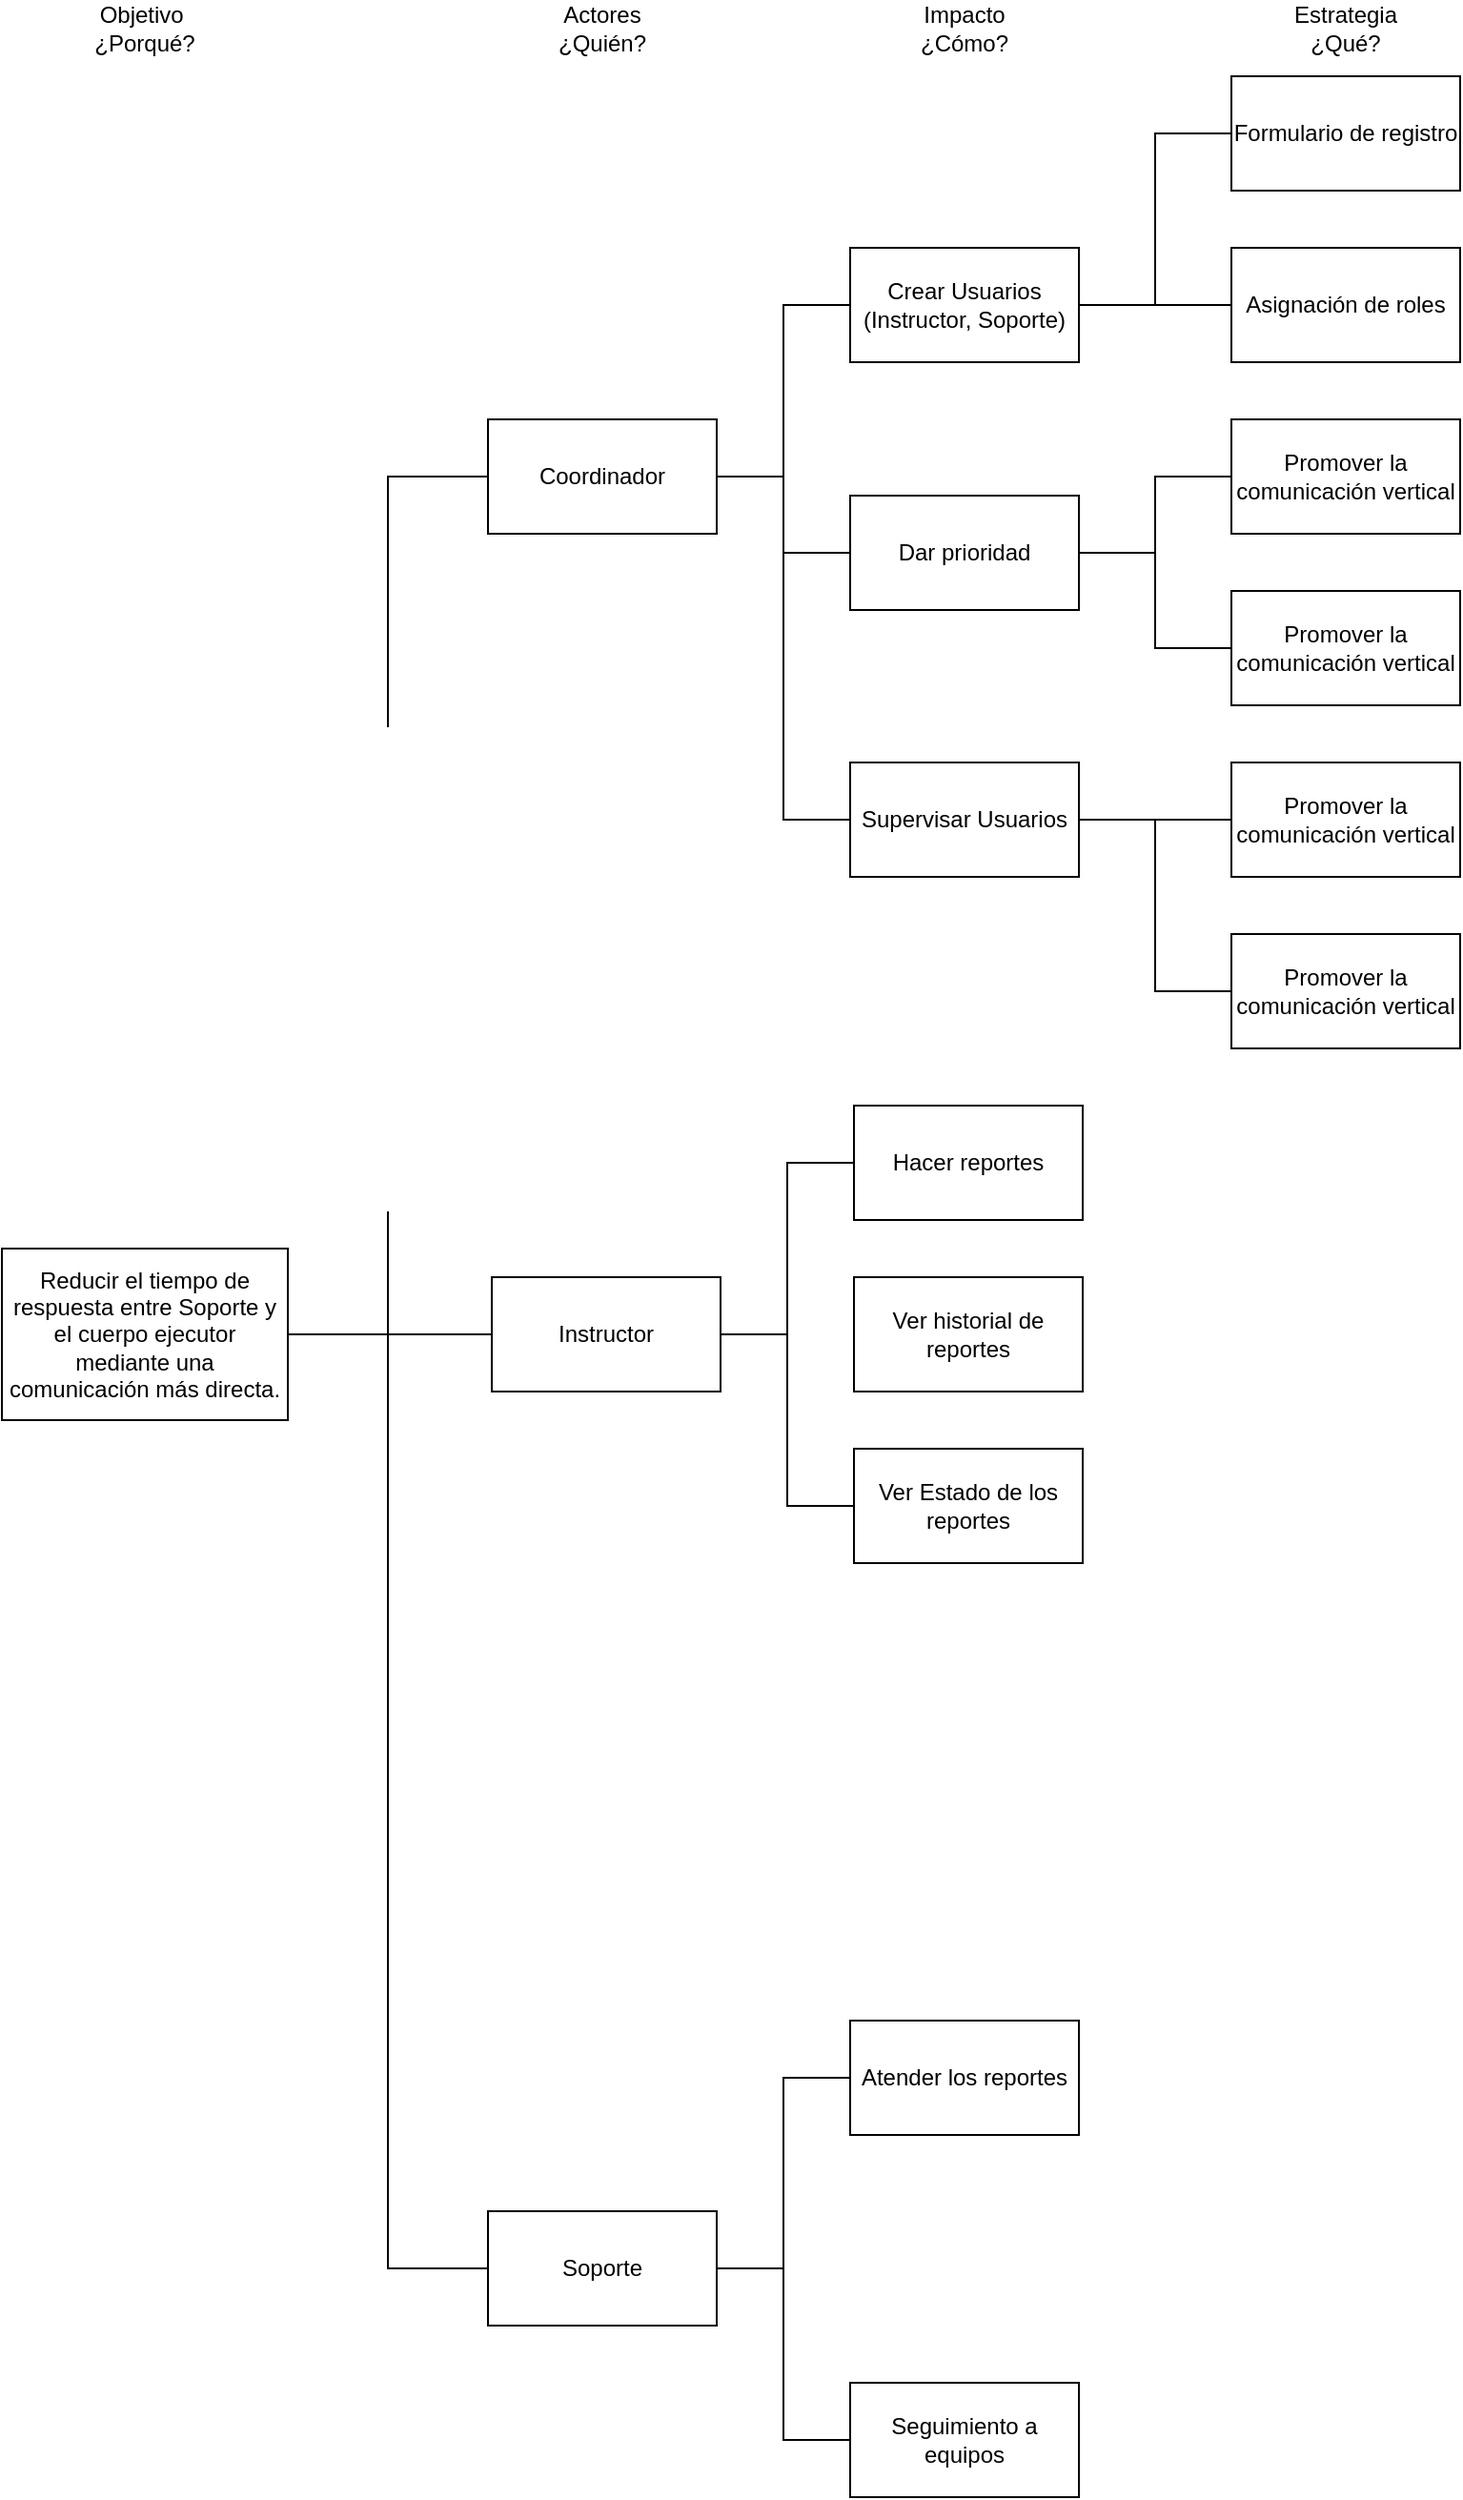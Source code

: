 <mxfile version="24.4.13" type="google">
  <diagram name="Página-1" id="Q6qQEENSggO_IDhf94wd">
    <mxGraphModel grid="1" page="1" gridSize="10" guides="1" tooltips="1" connect="1" arrows="1" fold="1" pageScale="1" pageWidth="827" pageHeight="1169" math="0" shadow="0">
      <root>
        <mxCell id="0" />
        <mxCell id="1" parent="0" />
        <mxCell id="jJ4Ogwf5QwpstL8a6vJ8-6" style="edgeStyle=orthogonalEdgeStyle;rounded=0;orthogonalLoop=1;jettySize=auto;html=1;exitX=1;exitY=0.5;exitDx=0;exitDy=0;entryX=0;entryY=0.5;entryDx=0;entryDy=0;endArrow=none;endFill=0;" edge="1" parent="1" source="jJ4Ogwf5QwpstL8a6vJ8-1" target="jJ4Ogwf5QwpstL8a6vJ8-3">
          <mxGeometry relative="1" as="geometry" />
        </mxCell>
        <mxCell id="jJ4Ogwf5QwpstL8a6vJ8-7" style="edgeStyle=orthogonalEdgeStyle;rounded=0;orthogonalLoop=1;jettySize=auto;html=1;exitX=1;exitY=0.5;exitDx=0;exitDy=0;entryX=0;entryY=0.5;entryDx=0;entryDy=0;endArrow=none;endFill=0;" edge="1" parent="1" source="jJ4Ogwf5QwpstL8a6vJ8-1" target="jJ4Ogwf5QwpstL8a6vJ8-2">
          <mxGeometry relative="1" as="geometry" />
        </mxCell>
        <mxCell id="jJ4Ogwf5QwpstL8a6vJ8-8" style="edgeStyle=orthogonalEdgeStyle;rounded=0;orthogonalLoop=1;jettySize=auto;html=1;exitX=1;exitY=0.5;exitDx=0;exitDy=0;entryX=0;entryY=0.5;entryDx=0;entryDy=0;endArrow=none;endFill=0;" edge="1" parent="1" source="jJ4Ogwf5QwpstL8a6vJ8-1" target="jJ4Ogwf5QwpstL8a6vJ8-4">
          <mxGeometry relative="1" as="geometry" />
        </mxCell>
        <mxCell id="jJ4Ogwf5QwpstL8a6vJ8-1" value="Reducir el tiempo de respuesta entre Soporte y el cuerpo ejecutor mediante una comunicación más directa." style="rounded=0;whiteSpace=wrap;html=1;" vertex="1" parent="1">
          <mxGeometry x="-825" y="885" width="150" height="90" as="geometry" />
        </mxCell>
        <mxCell id="jJ4Ogwf5QwpstL8a6vJ8-23" style="edgeStyle=orthogonalEdgeStyle;rounded=0;orthogonalLoop=1;jettySize=auto;html=1;exitX=1;exitY=0.5;exitDx=0;exitDy=0;entryX=0;entryY=0.5;entryDx=0;entryDy=0;endArrow=none;endFill=0;" edge="1" parent="1" source="jJ4Ogwf5QwpstL8a6vJ8-2" target="jJ4Ogwf5QwpstL8a6vJ8-19">
          <mxGeometry relative="1" as="geometry" />
        </mxCell>
        <mxCell id="jJ4Ogwf5QwpstL8a6vJ8-24" style="edgeStyle=orthogonalEdgeStyle;rounded=0;orthogonalLoop=1;jettySize=auto;html=1;exitX=1;exitY=0.5;exitDx=0;exitDy=0;entryX=0;entryY=0.5;entryDx=0;entryDy=0;endArrow=none;endFill=0;" edge="1" parent="1" source="jJ4Ogwf5QwpstL8a6vJ8-2" target="jJ4Ogwf5QwpstL8a6vJ8-20">
          <mxGeometry relative="1" as="geometry" />
        </mxCell>
        <mxCell id="jJ4Ogwf5QwpstL8a6vJ8-2" value="Soporte" style="rounded=0;whiteSpace=wrap;html=1;" vertex="1" parent="1">
          <mxGeometry x="-570" y="1390" width="120" height="60" as="geometry" />
        </mxCell>
        <mxCell id="jJ4Ogwf5QwpstL8a6vJ8-21" style="edgeStyle=orthogonalEdgeStyle;rounded=0;orthogonalLoop=1;jettySize=auto;html=1;exitX=1;exitY=0.5;exitDx=0;exitDy=0;entryX=0;entryY=0.5;entryDx=0;entryDy=0;endArrow=none;endFill=0;" edge="1" parent="1" source="jJ4Ogwf5QwpstL8a6vJ8-3" target="jJ4Ogwf5QwpstL8a6vJ8-9">
          <mxGeometry relative="1" as="geometry" />
        </mxCell>
        <mxCell id="jJ4Ogwf5QwpstL8a6vJ8-22" style="edgeStyle=orthogonalEdgeStyle;rounded=0;orthogonalLoop=1;jettySize=auto;html=1;exitX=1;exitY=0.5;exitDx=0;exitDy=0;entryX=0;entryY=0.5;entryDx=0;entryDy=0;endArrow=none;endFill=0;" edge="1" parent="1" source="jJ4Ogwf5QwpstL8a6vJ8-3" target="jJ4Ogwf5QwpstL8a6vJ8-17">
          <mxGeometry relative="1" as="geometry" />
        </mxCell>
        <mxCell id="jJ4Ogwf5QwpstL8a6vJ8-3" value="Instructor" style="rounded=0;whiteSpace=wrap;html=1;" vertex="1" parent="1">
          <mxGeometry x="-568" y="900" width="120" height="60" as="geometry" />
        </mxCell>
        <mxCell id="jJ4Ogwf5QwpstL8a6vJ8-13" style="edgeStyle=orthogonalEdgeStyle;rounded=0;orthogonalLoop=1;jettySize=auto;html=1;exitX=1;exitY=0.5;exitDx=0;exitDy=0;entryX=0;entryY=0.5;entryDx=0;entryDy=0;endArrow=none;endFill=0;" edge="1" parent="1" source="jJ4Ogwf5QwpstL8a6vJ8-4" target="jJ4Ogwf5QwpstL8a6vJ8-10">
          <mxGeometry relative="1" as="geometry" />
        </mxCell>
        <mxCell id="jJ4Ogwf5QwpstL8a6vJ8-14" style="edgeStyle=orthogonalEdgeStyle;rounded=0;orthogonalLoop=1;jettySize=auto;html=1;exitX=1;exitY=0.5;exitDx=0;exitDy=0;entryX=0;entryY=0.5;entryDx=0;entryDy=0;endArrow=none;endFill=0;" edge="1" parent="1" source="jJ4Ogwf5QwpstL8a6vJ8-4" target="jJ4Ogwf5QwpstL8a6vJ8-12">
          <mxGeometry relative="1" as="geometry" />
        </mxCell>
        <mxCell id="jJ4Ogwf5QwpstL8a6vJ8-15" style="edgeStyle=orthogonalEdgeStyle;rounded=0;orthogonalLoop=1;jettySize=auto;html=1;exitX=1;exitY=0.5;exitDx=0;exitDy=0;entryX=0;entryY=0.5;entryDx=0;entryDy=0;endArrow=none;endFill=0;" edge="1" parent="1" source="jJ4Ogwf5QwpstL8a6vJ8-4" target="jJ4Ogwf5QwpstL8a6vJ8-11">
          <mxGeometry relative="1" as="geometry" />
        </mxCell>
        <mxCell id="jJ4Ogwf5QwpstL8a6vJ8-4" value="Coordinador" style="rounded=0;whiteSpace=wrap;html=1;" vertex="1" parent="1">
          <mxGeometry x="-570" y="450" width="120" height="60" as="geometry" />
        </mxCell>
        <mxCell id="jJ4Ogwf5QwpstL8a6vJ8-5" value="&lt;div&gt;Actores&lt;/div&gt;¿Quién?" style="text;html=1;align=center;verticalAlign=middle;whiteSpace=wrap;rounded=0;" vertex="1" parent="1">
          <mxGeometry x="-540" y="230" width="60" height="30" as="geometry" />
        </mxCell>
        <mxCell id="txXuQ2Et9rYr9PcY48g8-1" value="Objetivo&amp;nbsp;&lt;div&gt;¿Porqué?&lt;/div&gt;" style="text;html=1;align=center;verticalAlign=middle;whiteSpace=wrap;rounded=0;" vertex="1" parent="1">
          <mxGeometry x="-780" y="230" width="60" height="30" as="geometry" />
        </mxCell>
        <mxCell id="txXuQ2Et9rYr9PcY48g8-2" value="&lt;div&gt;&lt;span style=&quot;background-color: initial;&quot;&gt;Impacto&lt;/span&gt;&lt;/div&gt;&lt;div&gt;&lt;span style=&quot;background-color: initial;&quot;&gt;¿Cómo?&lt;/span&gt;&lt;br&gt;&lt;/div&gt;" style="text;html=1;align=center;verticalAlign=middle;whiteSpace=wrap;rounded=0;" vertex="1" parent="1">
          <mxGeometry x="-350" y="230" width="60" height="30" as="geometry" />
        </mxCell>
        <mxCell id="txXuQ2Et9rYr9PcY48g8-3" value="&lt;div&gt;Estrategia&lt;/div&gt;&lt;div&gt;¿Qué?&lt;/div&gt;" style="text;html=1;align=center;verticalAlign=middle;whiteSpace=wrap;rounded=0;" vertex="1" parent="1">
          <mxGeometry x="-150" y="230" width="60" height="30" as="geometry" />
        </mxCell>
        <mxCell id="jJ4Ogwf5QwpstL8a6vJ8-9" value="Hacer reportes" style="rounded=0;whiteSpace=wrap;html=1;" vertex="1" parent="1">
          <mxGeometry x="-378" y="810" width="120" height="60" as="geometry" />
        </mxCell>
        <mxCell id="nwLrAD4woGntrpiNAm-B-5" style="edgeStyle=orthogonalEdgeStyle;rounded=0;hachureGap=4;orthogonalLoop=1;jettySize=auto;html=1;exitX=1;exitY=0.5;exitDx=0;exitDy=0;entryX=0;entryY=0.5;entryDx=0;entryDy=0;fontFamily=Architects Daughter;fontSource=https%3A%2F%2Ffonts.googleapis.com%2Fcss%3Ffamily%3DArchitects%2BDaughter;curved=0;endArrow=none;endFill=0;strokeColor=default;" edge="1" parent="1" source="jJ4Ogwf5QwpstL8a6vJ8-10" target="nwLrAD4woGntrpiNAm-B-1">
          <mxGeometry relative="1" as="geometry" />
        </mxCell>
        <mxCell id="nwLrAD4woGntrpiNAm-B-6" style="edgeStyle=orthogonalEdgeStyle;rounded=0;hachureGap=4;orthogonalLoop=1;jettySize=auto;html=1;exitX=1;exitY=0.5;exitDx=0;exitDy=0;entryX=0;entryY=0.5;entryDx=0;entryDy=0;fontFamily=Architects Daughter;fontSource=https%3A%2F%2Ffonts.googleapis.com%2Fcss%3Ffamily%3DArchitects%2BDaughter;shadow=0;endArrow=none;endFill=0;" edge="1" parent="1" source="jJ4Ogwf5QwpstL8a6vJ8-10" target="nwLrAD4woGntrpiNAm-B-2">
          <mxGeometry relative="1" as="geometry" />
        </mxCell>
        <mxCell id="jJ4Ogwf5QwpstL8a6vJ8-10" value="Dar prioridad" style="rounded=0;whiteSpace=wrap;html=1;" vertex="1" parent="1">
          <mxGeometry x="-380" y="490" width="120" height="60" as="geometry" />
        </mxCell>
        <mxCell id="jJ4Ogwf5QwpstL8a6vJ8-29" style="edgeStyle=orthogonalEdgeStyle;rounded=0;orthogonalLoop=1;jettySize=auto;html=1;exitX=1;exitY=0.5;exitDx=0;exitDy=0;entryX=0;entryY=0.5;entryDx=0;entryDy=0;endArrow=none;endFill=0;" edge="1" parent="1" source="jJ4Ogwf5QwpstL8a6vJ8-11" target="jJ4Ogwf5QwpstL8a6vJ8-26">
          <mxGeometry relative="1" as="geometry">
            <mxPoint x="-260" y="280" as="sourcePoint" />
          </mxGeometry>
        </mxCell>
        <mxCell id="jJ4Ogwf5QwpstL8a6vJ8-30" style="edgeStyle=orthogonalEdgeStyle;rounded=0;orthogonalLoop=1;jettySize=auto;html=1;exitX=1;exitY=0.5;exitDx=0;exitDy=0;entryX=0;entryY=0.5;entryDx=0;entryDy=0;endArrow=none;endFill=0;" edge="1" parent="1" source="jJ4Ogwf5QwpstL8a6vJ8-11" target="jJ4Ogwf5QwpstL8a6vJ8-28">
          <mxGeometry relative="1" as="geometry">
            <mxPoint x="-260" y="280" as="sourcePoint" />
          </mxGeometry>
        </mxCell>
        <mxCell id="jJ4Ogwf5QwpstL8a6vJ8-11" value="Crear Usuarios (Instructor, Soporte)" style="rounded=0;whiteSpace=wrap;html=1;" vertex="1" parent="1">
          <mxGeometry x="-380" y="360" width="120" height="60" as="geometry" />
        </mxCell>
        <mxCell id="nwLrAD4woGntrpiNAm-B-7" style="edgeStyle=orthogonalEdgeStyle;rounded=0;hachureGap=4;orthogonalLoop=1;jettySize=auto;html=1;exitX=1;exitY=0.5;exitDx=0;exitDy=0;entryX=0;entryY=0.5;entryDx=0;entryDy=0;fontFamily=Architects Daughter;fontSource=https%3A%2F%2Ffonts.googleapis.com%2Fcss%3Ffamily%3DArchitects%2BDaughter;endArrow=none;endFill=0;" edge="1" parent="1" source="jJ4Ogwf5QwpstL8a6vJ8-12" target="nwLrAD4woGntrpiNAm-B-4">
          <mxGeometry relative="1" as="geometry" />
        </mxCell>
        <mxCell id="jJ4Ogwf5QwpstL8a6vJ8-12" value="Supervisar Usuarios" style="rounded=0;whiteSpace=wrap;html=1;" vertex="1" parent="1">
          <mxGeometry x="-380" y="630" width="120" height="60" as="geometry" />
        </mxCell>
        <mxCell id="jJ4Ogwf5QwpstL8a6vJ8-16" value="Ver historial de reportes" style="rounded=0;whiteSpace=wrap;html=1;" vertex="1" parent="1">
          <mxGeometry x="-378" y="900" width="120" height="60" as="geometry" />
        </mxCell>
        <mxCell id="jJ4Ogwf5QwpstL8a6vJ8-17" value="Ver Estado de los reportes" style="rounded=0;whiteSpace=wrap;html=1;" vertex="1" parent="1">
          <mxGeometry x="-378" y="990" width="120" height="60" as="geometry" />
        </mxCell>
        <mxCell id="jJ4Ogwf5QwpstL8a6vJ8-19" value="Atender los reportes" style="rounded=0;whiteSpace=wrap;html=1;" vertex="1" parent="1">
          <mxGeometry x="-380" y="1290" width="120" height="60" as="geometry" />
        </mxCell>
        <mxCell id="jJ4Ogwf5QwpstL8a6vJ8-20" value="Seguimiento a equipos" style="rounded=0;whiteSpace=wrap;html=1;" vertex="1" parent="1">
          <mxGeometry x="-380" y="1480" width="120" height="60" as="geometry" />
        </mxCell>
        <mxCell id="jJ4Ogwf5QwpstL8a6vJ8-26" value="Formulario de registro" style="rounded=0;whiteSpace=wrap;html=1;" vertex="1" parent="1">
          <mxGeometry x="-180" y="270" width="120" height="60" as="geometry" />
        </mxCell>
        <mxCell id="jJ4Ogwf5QwpstL8a6vJ8-28" value="Asignación de roles" style="rounded=0;whiteSpace=wrap;html=1;" vertex="1" parent="1">
          <mxGeometry x="-180" y="360" width="120" height="60" as="geometry" />
        </mxCell>
        <mxCell id="nwLrAD4woGntrpiNAm-B-1" value="Promover la comunicación vertical" style="rounded=0;whiteSpace=wrap;html=1;" vertex="1" parent="1">
          <mxGeometry x="-180" y="450" width="120" height="60" as="geometry" />
        </mxCell>
        <mxCell id="nwLrAD4woGntrpiNAm-B-2" value="Promover la comunicación vertical" style="rounded=0;whiteSpace=wrap;html=1;" vertex="1" parent="1">
          <mxGeometry x="-180" y="540" width="120" height="60" as="geometry" />
        </mxCell>
        <mxCell id="0NgZk7TWfoN0iCKLOL7V-1" style="rounded=0;orthogonalLoop=1;jettySize=auto;html=1;entryX=1;entryY=0.5;entryDx=0;entryDy=0;fontSize=12;startSize=8;endSize=8;endArrow=none;endFill=0;" edge="1" parent="1" source="nwLrAD4woGntrpiNAm-B-3" target="jJ4Ogwf5QwpstL8a6vJ8-12">
          <mxGeometry relative="1" as="geometry" />
        </mxCell>
        <mxCell id="nwLrAD4woGntrpiNAm-B-3" value="Promover la comunicación vertical" style="rounded=0;whiteSpace=wrap;html=1;" vertex="1" parent="1">
          <mxGeometry x="-180" y="630" width="120" height="60" as="geometry" />
        </mxCell>
        <mxCell id="nwLrAD4woGntrpiNAm-B-4" value="Promover la comunicación vertical" style="rounded=0;whiteSpace=wrap;html=1;" vertex="1" parent="1">
          <mxGeometry x="-180" y="720" width="120" height="60" as="geometry" />
        </mxCell>
      </root>
    </mxGraphModel>
  </diagram>
</mxfile>
